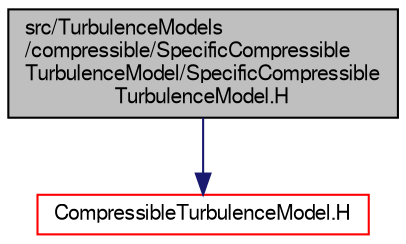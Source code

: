digraph "src/TurbulenceModels/compressible/SpecificCompressibleTurbulenceModel/SpecificCompressibleTurbulenceModel.H"
{
  bgcolor="transparent";
  edge [fontname="FreeSans",fontsize="10",labelfontname="FreeSans",labelfontsize="10"];
  node [fontname="FreeSans",fontsize="10",shape=record];
  Node1 [label="src/TurbulenceModels\l/compressible/SpecificCompressible\lTurbulenceModel/SpecificCompressible\lTurbulenceModel.H",height=0.2,width=0.4,color="black", fillcolor="grey75", style="filled" fontcolor="black"];
  Node1 -> Node2 [color="midnightblue",fontsize="10",style="solid",fontname="FreeSans"];
  Node2 [label="CompressibleTurbulenceModel.H",height=0.2,width=0.4,color="red",URL="$a10013.html"];
}
